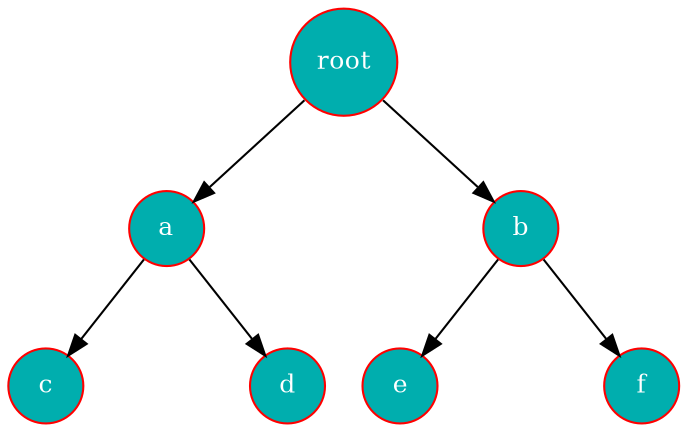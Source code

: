 digraph binaryTree{
    node[shape=circle,color=red,fontcolor=white,fontsize=12, style="filled", fillcolor="#00AEAE"];
        // root[style="filled", color="black", fillcolor="red"];

        root->a;
        root->b;

        a->c;
        a->m1[weight=10 style="invis"];
        a->d;

        b->e;
        b->m2[weight=10 style="invis"];
        b->f;

        m1, m2[style="invis"]
}
